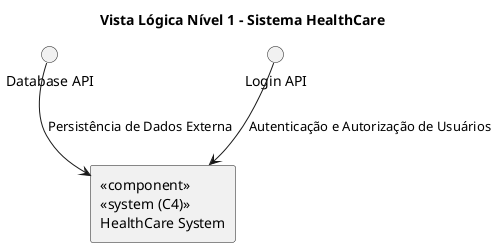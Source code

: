@startuml HealthCareN1
title Vista Lógica Nível 1 - Sistema HealthCare



rectangle "<<component>>\n<<system (C4)>>\nHealthCare System" as HCS {
}


circle "Database API" as DatabaseAPI
circle "Login API" as LoginAPI





  DatabaseAPI --> HCS : Persistência de Dados Externa
 LoginAPI --> HCS : Autenticação e Autorização de Usuários


@enduml

